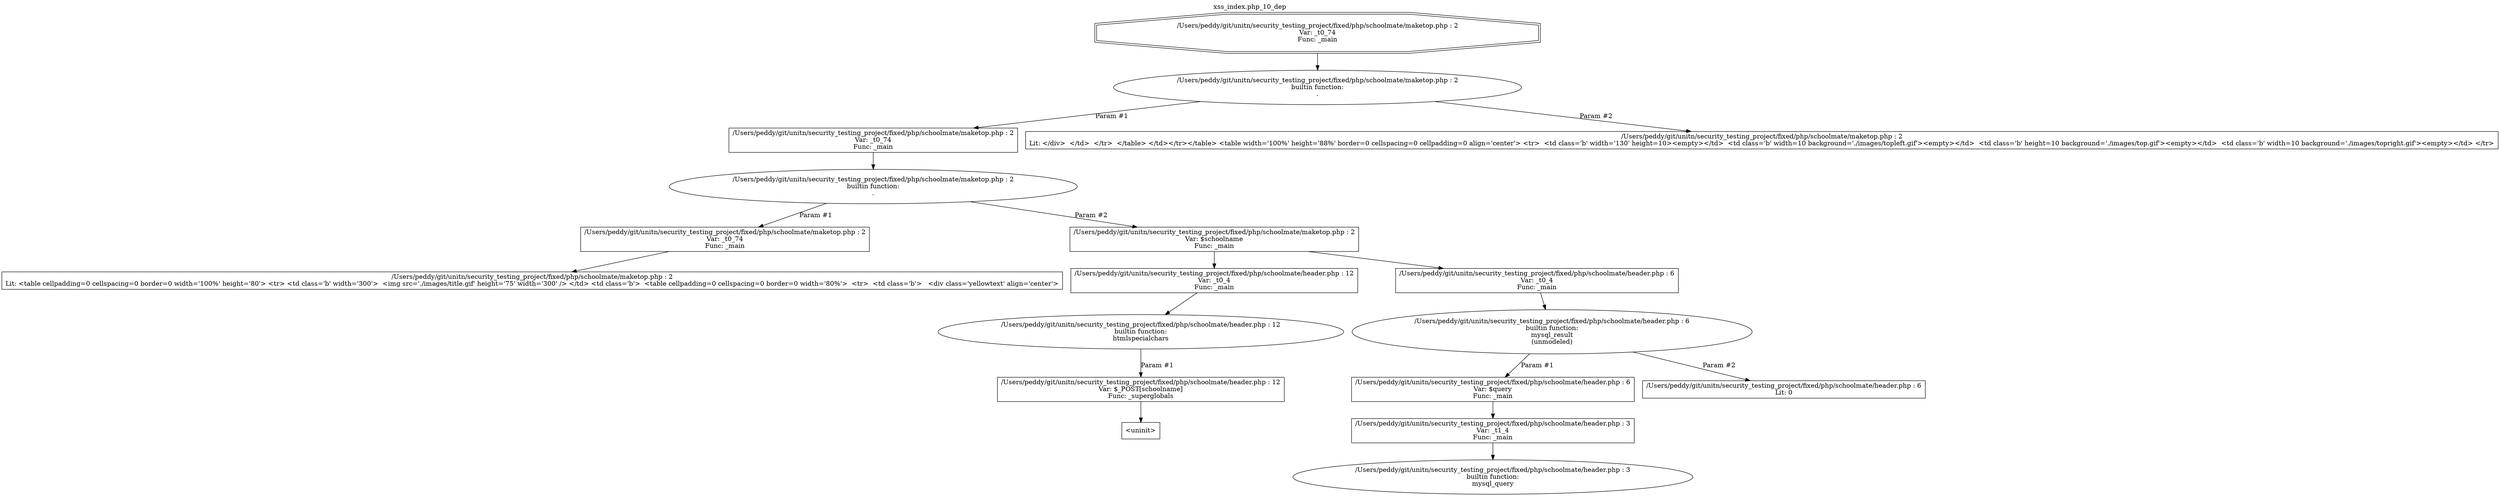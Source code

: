 digraph cfg {
  label="xss_index.php_10_dep";
  labelloc=t;
  n1 [shape=doubleoctagon, label="/Users/peddy/git/unitn/security_testing_project/fixed/php/schoolmate/maketop.php : 2\nVar: _t0_74\nFunc: _main\n"];
  n2 [shape=ellipse, label="/Users/peddy/git/unitn/security_testing_project/fixed/php/schoolmate/maketop.php : 2\nbuiltin function:\n.\n"];
  n3 [shape=box, label="/Users/peddy/git/unitn/security_testing_project/fixed/php/schoolmate/maketop.php : 2\nVar: _t0_74\nFunc: _main\n"];
  n4 [shape=ellipse, label="/Users/peddy/git/unitn/security_testing_project/fixed/php/schoolmate/maketop.php : 2\nbuiltin function:\n.\n"];
  n5 [shape=box, label="/Users/peddy/git/unitn/security_testing_project/fixed/php/schoolmate/maketop.php : 2\nVar: _t0_74\nFunc: _main\n"];
  n6 [shape=box, label="/Users/peddy/git/unitn/security_testing_project/fixed/php/schoolmate/maketop.php : 2\nLit: <table cellpadding=0 cellspacing=0 border=0 width='100%' height='80'> <tr> <td class='b' width='300'>  <img src='./images/title.gif' height='75' width='300' /> </td> <td class='b'>  <table cellpadding=0 cellspacing=0 border=0 width='80%'>  <tr>  <td class='b'>   <div class='yellowtext' align='center'>\n"];
  n7 [shape=box, label="/Users/peddy/git/unitn/security_testing_project/fixed/php/schoolmate/maketop.php : 2\nVar: $schoolname\nFunc: _main\n"];
  n8 [shape=box, label="/Users/peddy/git/unitn/security_testing_project/fixed/php/schoolmate/header.php : 12\nVar: _t0_4\nFunc: _main\n"];
  n9 [shape=ellipse, label="/Users/peddy/git/unitn/security_testing_project/fixed/php/schoolmate/header.php : 12\nbuiltin function:\nhtmlspecialchars\n"];
  n10 [shape=box, label="/Users/peddy/git/unitn/security_testing_project/fixed/php/schoolmate/header.php : 12\nVar: $_POST[schoolname]\nFunc: _superglobals\n"];
  n11 [shape=box, label="<uninit>"];
  n12 [shape=box, label="/Users/peddy/git/unitn/security_testing_project/fixed/php/schoolmate/header.php : 6\nVar: _t0_4\nFunc: _main\n"];
  n13 [shape=ellipse, label="/Users/peddy/git/unitn/security_testing_project/fixed/php/schoolmate/header.php : 6\nbuiltin function:\nmysql_result\n(unmodeled)\n"];
  n14 [shape=box, label="/Users/peddy/git/unitn/security_testing_project/fixed/php/schoolmate/header.php : 6\nVar: $query\nFunc: _main\n"];
  n15 [shape=box, label="/Users/peddy/git/unitn/security_testing_project/fixed/php/schoolmate/header.php : 3\nVar: _t1_4\nFunc: _main\n"];
  n16 [shape=ellipse, label="/Users/peddy/git/unitn/security_testing_project/fixed/php/schoolmate/header.php : 3\nbuiltin function:\nmysql_query\n"];
  n17 [shape=box, label="/Users/peddy/git/unitn/security_testing_project/fixed/php/schoolmate/header.php : 6\nLit: 0\n"];
  n18 [shape=box, label="/Users/peddy/git/unitn/security_testing_project/fixed/php/schoolmate/maketop.php : 2\nLit: </div>  </td>  </tr>  </table> </td></tr></table> <table width='100%' height='88%' border=0 cellspacing=0 cellpadding=0 align='center'> <tr>  <td class='b' width='130' height=10><empty></td>  <td class='b' width=10 background='./images/topleft.gif'><empty></td>  <td class='b' height=10 background='./images/top.gif'><empty></td>  <td class='b' width=10 background='./images/topright.gif'><empty></td> </tr>\n"];
  n1 -> n2;
  n3 -> n4;
  n5 -> n6;
  n4 -> n5[label="Param #1"];
  n4 -> n7[label="Param #2"];
  n8 -> n9;
  n10 -> n11;
  n9 -> n10[label="Param #1"];
  n7 -> n8;
  n7 -> n12;
  n12 -> n13;
  n15 -> n16;
  n14 -> n15;
  n13 -> n14[label="Param #1"];
  n13 -> n17[label="Param #2"];
  n2 -> n3[label="Param #1"];
  n2 -> n18[label="Param #2"];
}
